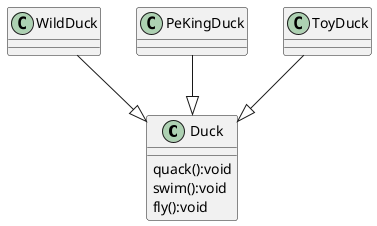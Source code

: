 @startuml

class Duck{
    quack():void
    swim():void
    fly():void
}

class WildDuck
class PeKingDuck
class ToyDuck
WildDuck --|> Duck
PeKingDuck --|> Duck
ToyDuck --|> Duck
@enduml